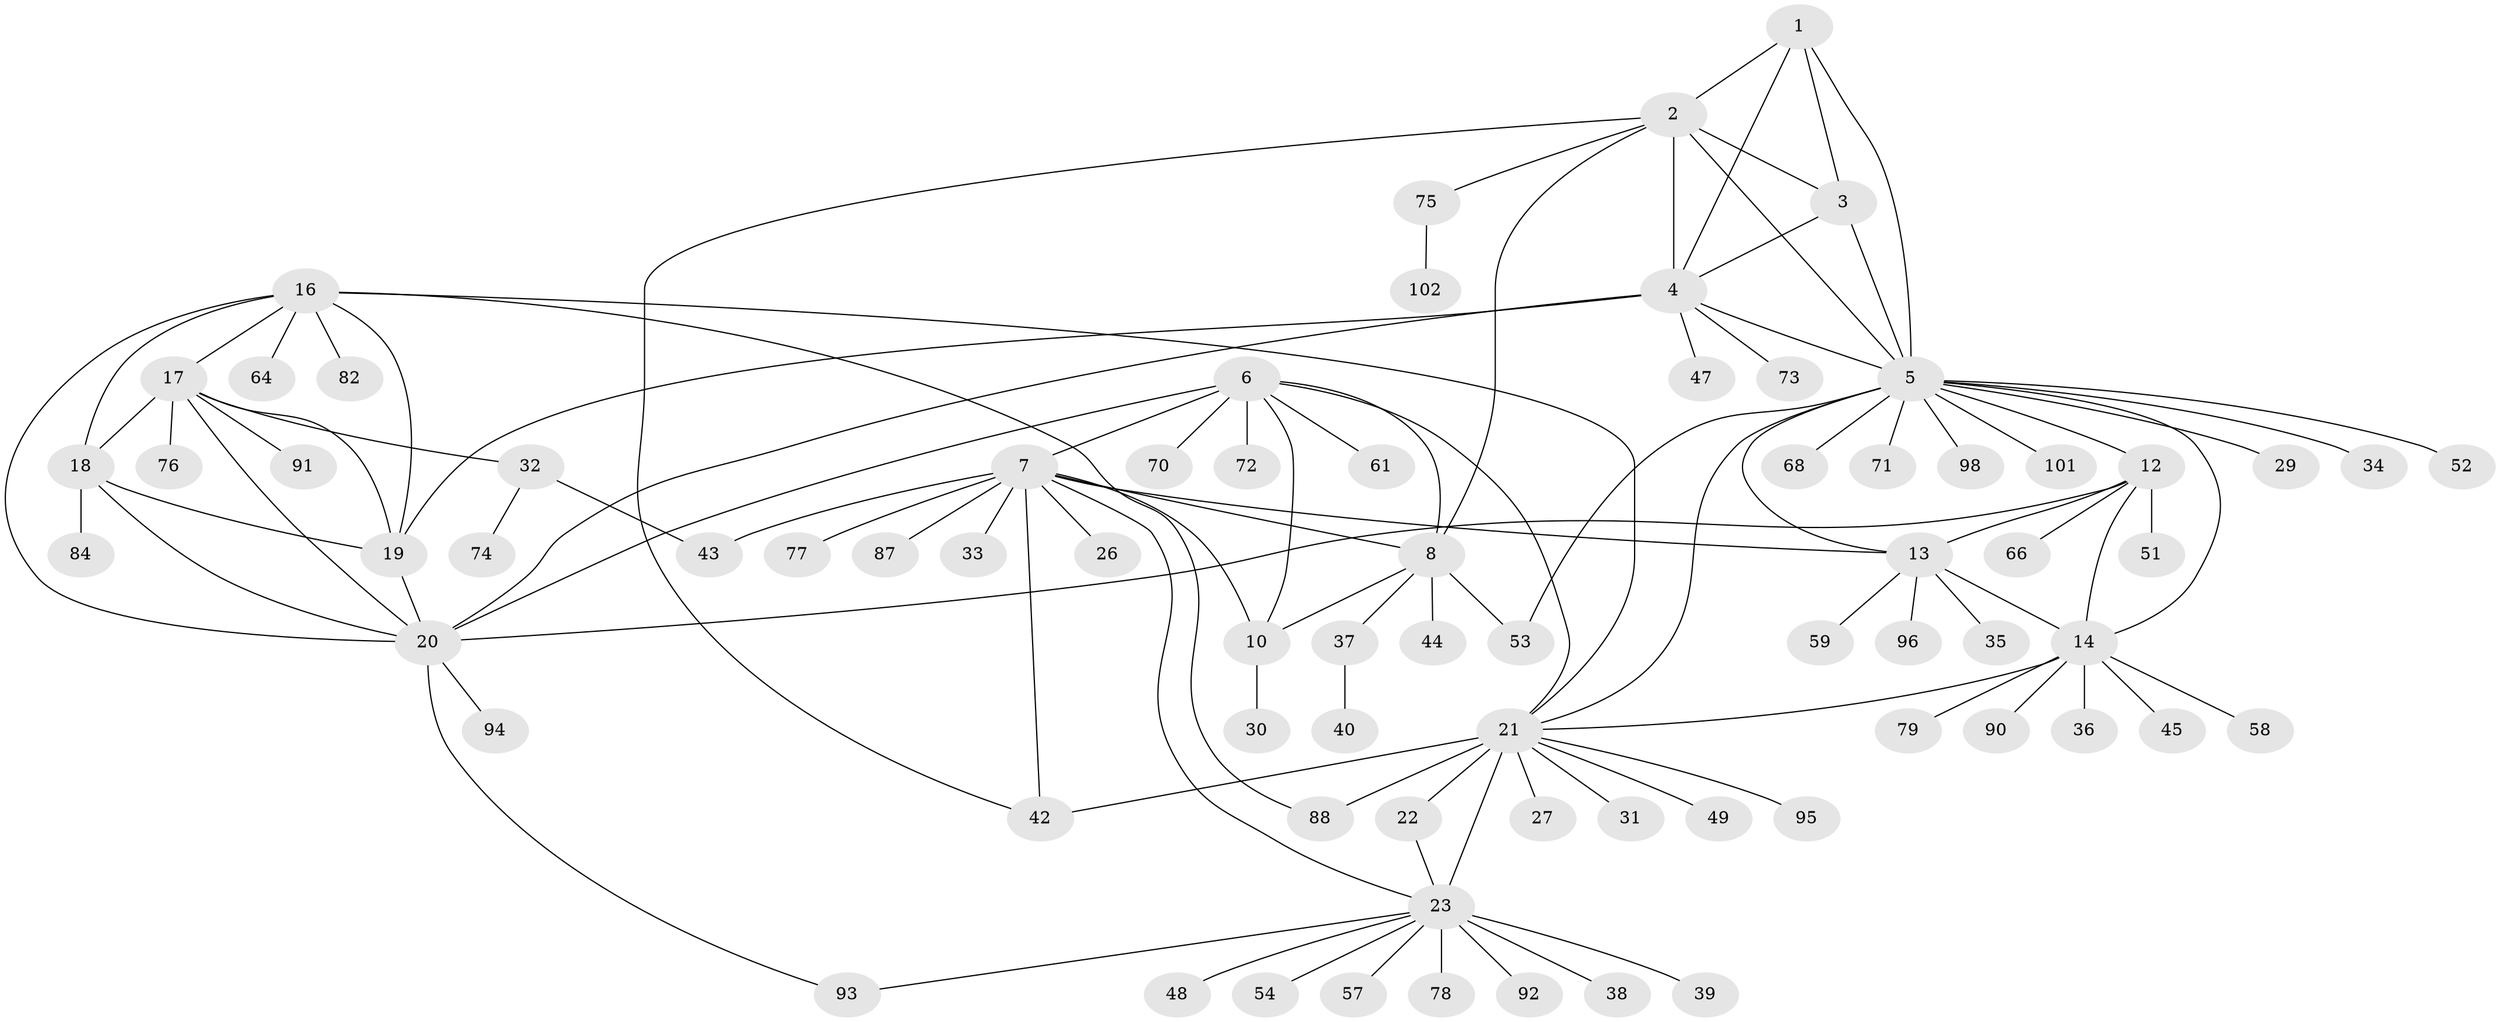 // original degree distribution, {4: 0.019417475728155338, 8: 0.02912621359223301, 5: 0.038834951456310676, 10: 0.02912621359223301, 9: 0.04854368932038835, 7: 0.038834951456310676, 6: 0.019417475728155338, 11: 0.009708737864077669, 12: 0.009708737864077669, 1: 0.5631067961165048, 2: 0.1553398058252427, 3: 0.038834951456310676}
// Generated by graph-tools (version 1.1) at 2025/42/03/06/25 10:42:13]
// undirected, 76 vertices, 108 edges
graph export_dot {
graph [start="1"]
  node [color=gray90,style=filled];
  1;
  2 [super="+86"];
  3 [super="+99"];
  4 [super="+85"];
  5 [super="+11"];
  6 [super="+97"];
  7 [super="+9"];
  8 [super="+63"];
  10 [super="+41"];
  12 [super="+15"];
  13 [super="+103"];
  14 [super="+55"];
  16 [super="+56"];
  17 [super="+28"];
  18 [super="+60"];
  19;
  20 [super="+46"];
  21 [super="+24"];
  22 [super="+80"];
  23 [super="+25"];
  26;
  27;
  29;
  30;
  31;
  32;
  33;
  34;
  35;
  36 [super="+83"];
  37 [super="+81"];
  38 [super="+62"];
  39;
  40;
  42 [super="+50"];
  43;
  44;
  45;
  47;
  48;
  49;
  51;
  52;
  53;
  54 [super="+69"];
  57 [super="+65"];
  58 [super="+67"];
  59;
  61;
  64;
  66;
  68;
  70;
  71;
  72;
  73;
  74;
  75;
  76;
  77;
  78;
  79;
  82 [super="+89"];
  84;
  87;
  88;
  90;
  91 [super="+100"];
  92;
  93;
  94;
  95;
  96;
  98;
  101;
  102;
  1 -- 2;
  1 -- 3;
  1 -- 4;
  1 -- 5;
  2 -- 3;
  2 -- 4;
  2 -- 5;
  2 -- 8;
  2 -- 75;
  2 -- 42;
  3 -- 4;
  3 -- 5;
  4 -- 5;
  4 -- 19;
  4 -- 47;
  4 -- 73;
  4 -- 20;
  5 -- 21;
  5 -- 34;
  5 -- 68;
  5 -- 98;
  5 -- 101;
  5 -- 71;
  5 -- 12 [weight=2];
  5 -- 13;
  5 -- 14;
  5 -- 52;
  5 -- 53;
  5 -- 29;
  6 -- 7 [weight=2];
  6 -- 8;
  6 -- 10;
  6 -- 20;
  6 -- 61;
  6 -- 70;
  6 -- 72;
  6 -- 21;
  7 -- 8 [weight=2];
  7 -- 10 [weight=2];
  7 -- 26;
  7 -- 33;
  7 -- 77;
  7 -- 43;
  7 -- 42;
  7 -- 13;
  7 -- 87;
  7 -- 23;
  8 -- 10;
  8 -- 37;
  8 -- 44;
  8 -- 53;
  10 -- 30;
  12 -- 13 [weight=2];
  12 -- 14 [weight=2];
  12 -- 66;
  12 -- 51;
  12 -- 20;
  13 -- 14;
  13 -- 35;
  13 -- 59;
  13 -- 96;
  14 -- 21;
  14 -- 36;
  14 -- 45;
  14 -- 58;
  14 -- 79;
  14 -- 90;
  16 -- 17;
  16 -- 18;
  16 -- 19;
  16 -- 20;
  16 -- 64;
  16 -- 21;
  16 -- 82;
  16 -- 88;
  17 -- 18;
  17 -- 19;
  17 -- 20;
  17 -- 76;
  17 -- 91;
  17 -- 32;
  18 -- 19;
  18 -- 20;
  18 -- 84;
  19 -- 20;
  20 -- 93;
  20 -- 94;
  21 -- 22 [weight=2];
  21 -- 23 [weight=4];
  21 -- 49;
  21 -- 88;
  21 -- 95;
  21 -- 42;
  21 -- 27;
  21 -- 31;
  22 -- 23 [weight=2];
  23 -- 92;
  23 -- 38;
  23 -- 39;
  23 -- 78;
  23 -- 48;
  23 -- 54;
  23 -- 93;
  23 -- 57;
  32 -- 43;
  32 -- 74;
  37 -- 40;
  75 -- 102;
}
